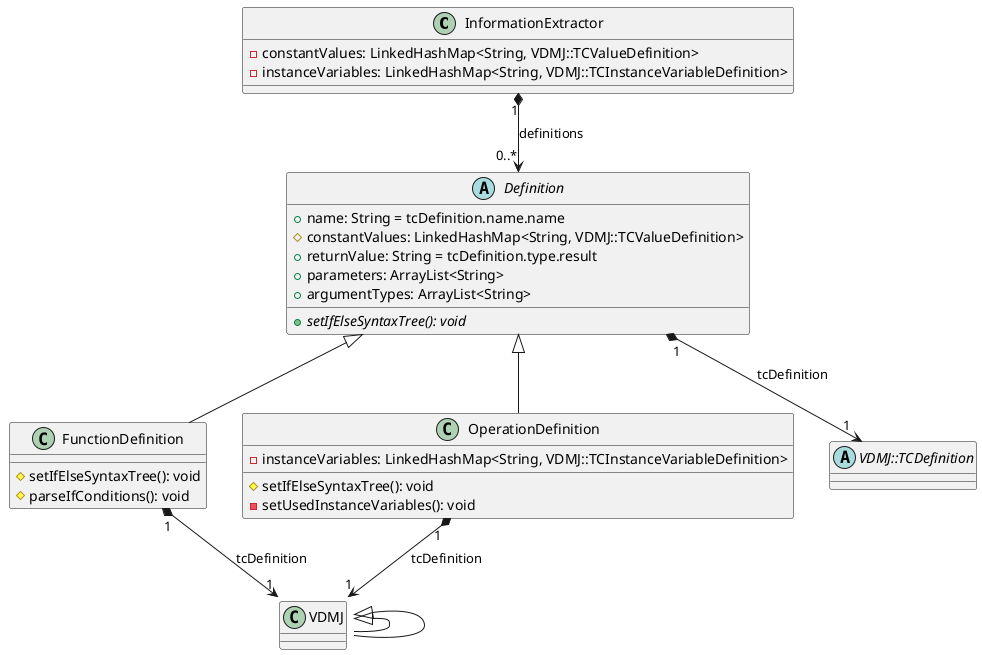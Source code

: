 @startuml Definition

class InformationExtractor{
     - constantValues: LinkedHashMap<String, VDMJ::TCValueDefinition>
     - instanceVariables: LinkedHashMap<String, VDMJ::TCInstanceVariableDefinition>

}

abstract class Definition{
     + name: String = tcDefinition.name.name
     # constantValues: LinkedHashMap<String, VDMJ::TCValueDefinition>
     + returnValue: String = tcDefinition.type.result
     + parameters: ArrayList<String>
     + argumentTypes: ArrayList<String>
     + {abstract} setIfElseSyntaxTree(): void
}

class FunctionDefinition{
     # setIfElseSyntaxTree(): void
     # parseIfConditions(): void
}

class OperationDefinition{
     - instanceVariables: LinkedHashMap<String, VDMJ::TCInstanceVariableDefinition>
     # setIfElseSyntaxTree(): void
     - setUsedInstanceVariables(): void
}
'note left: tcDefinition->oclIsTypeOf(TCExplicitOperationDefinition)

' left to right direction
VDMJ::TCDefinition <|-- VDMJ::TCExplicitFunctionDefinition
VDMJ::TCDefinition <|-- VDMJ::TCExplicitOperationDefinition

abstract class VDMJ::TCDefinition

Definition "1" *--> "1" VDMJ::TCDefinition: tcDefinition
Definition <|-- FunctionDefinition
Definition <|-- OperationDefinition

FunctionDefinition "1" *--> "1" VDMJ::TCExplicitFunctionDefinition: tcDefinition
OperationDefinition "1" *--> "1" VDMJ::TCExplicitOperationDefinition: tcDefinition

InformationExtractor "1" *--> "0..*" Definition: definitions

@enduml